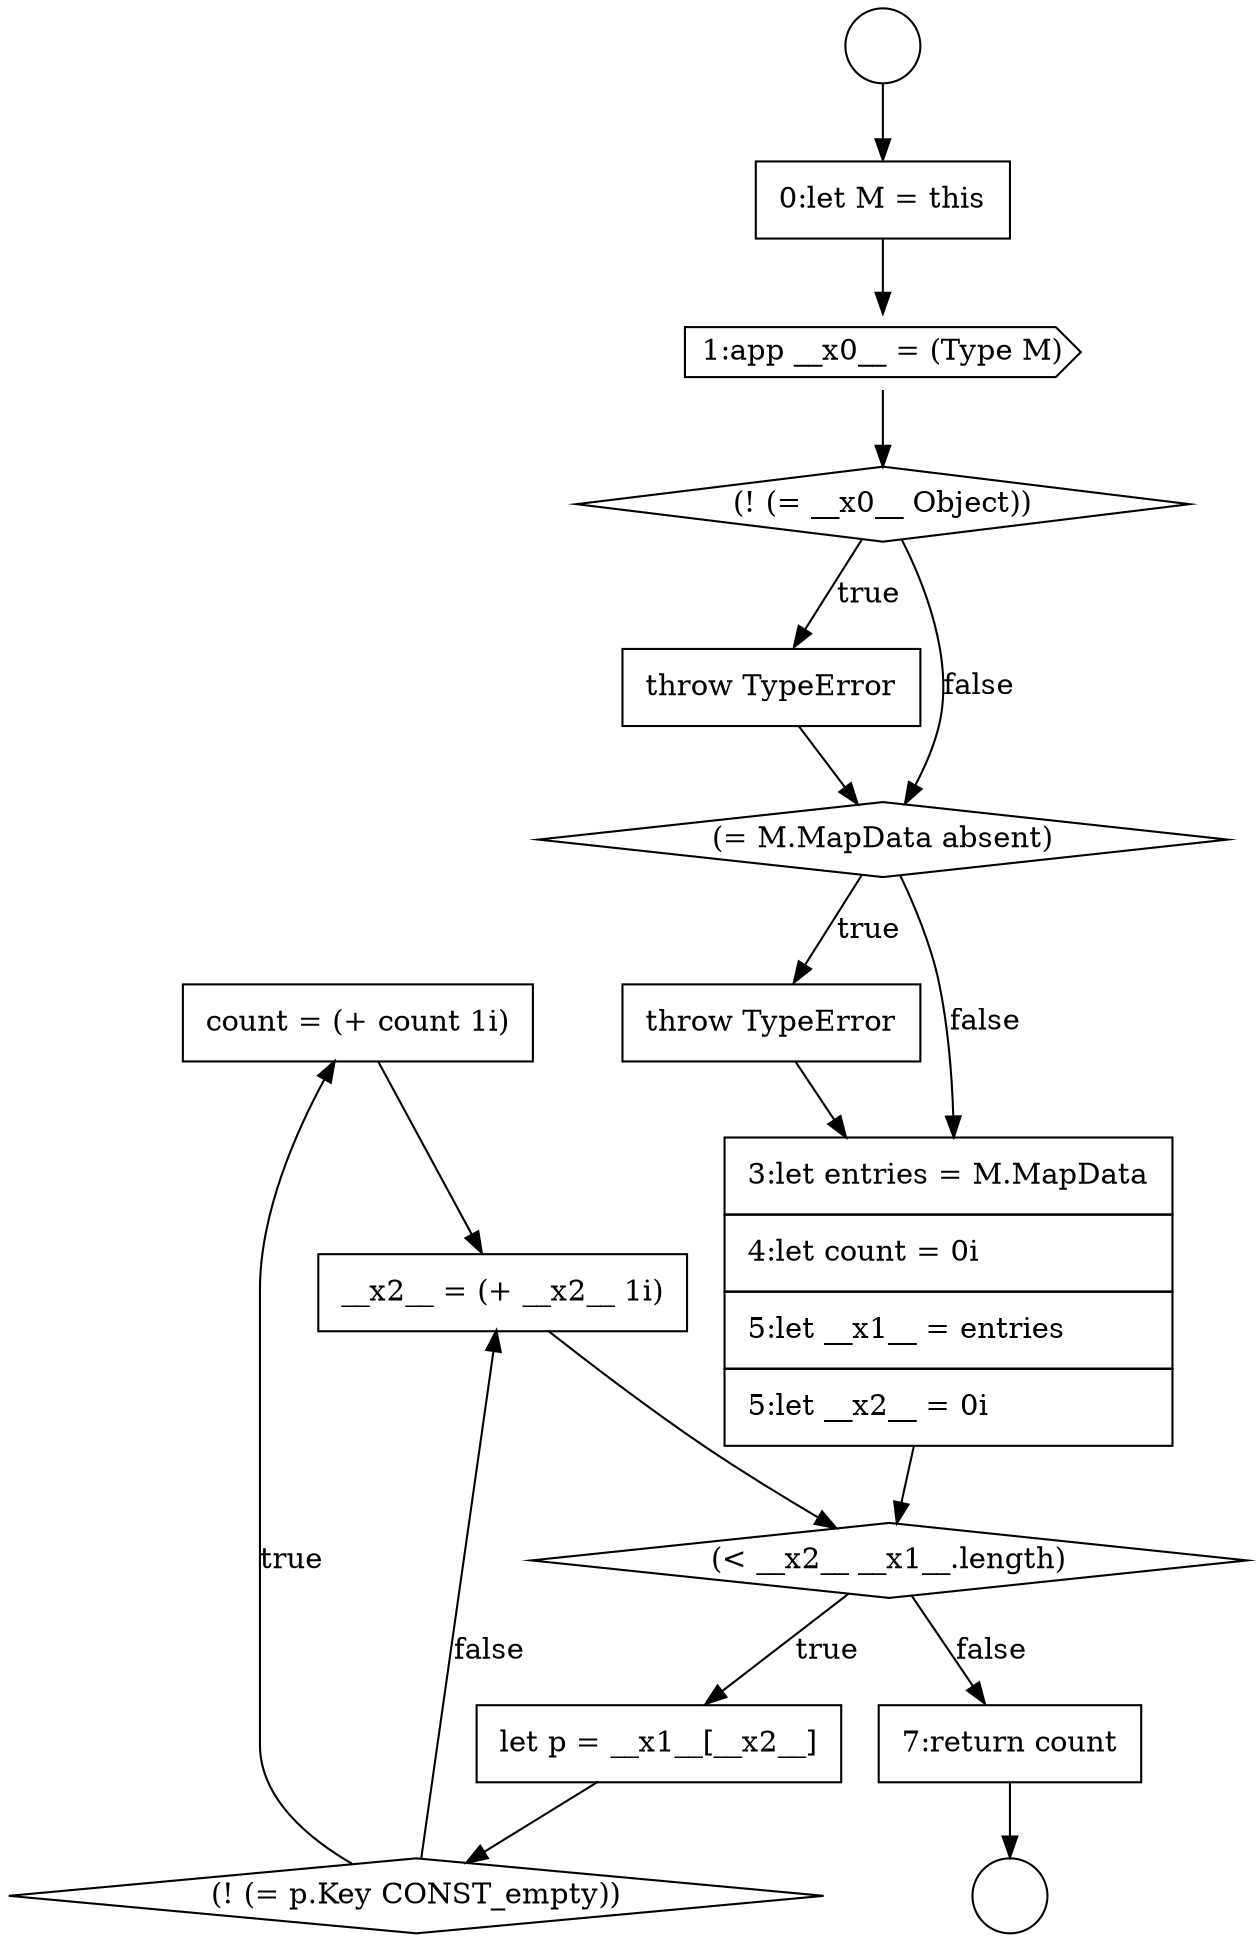 digraph {
  node16211 [shape=none, margin=0, label=<<font color="black">
    <table border="0" cellborder="1" cellspacing="0" cellpadding="10">
      <tr><td align="left">count = (+ count 1i)</td></tr>
    </table>
  </font>> color="black" fillcolor="white" style=filled]
  node16208 [shape=diamond, label=<<font color="black">(&lt; __x2__ __x1__.length)</font>> color="black" fillcolor="white" style=filled]
  node16204 [shape=none, margin=0, label=<<font color="black">
    <table border="0" cellborder="1" cellspacing="0" cellpadding="10">
      <tr><td align="left">throw TypeError</td></tr>
    </table>
  </font>> color="black" fillcolor="white" style=filled]
  node16200 [shape=circle label=" " color="black" fillcolor="white" style=filled]
  node16201 [shape=none, margin=0, label=<<font color="black">
    <table border="0" cellborder="1" cellspacing="0" cellpadding="10">
      <tr><td align="left">0:let M = this</td></tr>
    </table>
  </font>> color="black" fillcolor="white" style=filled]
  node16202 [shape=cds, label=<<font color="black">1:app __x0__ = (Type M)</font>> color="black" fillcolor="white" style=filled]
  node16206 [shape=none, margin=0, label=<<font color="black">
    <table border="0" cellborder="1" cellspacing="0" cellpadding="10">
      <tr><td align="left">throw TypeError</td></tr>
    </table>
  </font>> color="black" fillcolor="white" style=filled]
  node16207 [shape=none, margin=0, label=<<font color="black">
    <table border="0" cellborder="1" cellspacing="0" cellpadding="10">
      <tr><td align="left">3:let entries = M.MapData</td></tr>
      <tr><td align="left">4:let count = 0i</td></tr>
      <tr><td align="left">5:let __x1__ = entries</td></tr>
      <tr><td align="left">5:let __x2__ = 0i</td></tr>
    </table>
  </font>> color="black" fillcolor="white" style=filled]
  node16203 [shape=diamond, label=<<font color="black">(! (= __x0__ Object))</font>> color="black" fillcolor="white" style=filled]
  node16210 [shape=diamond, label=<<font color="black">(! (= p.Key CONST_empty))</font>> color="black" fillcolor="white" style=filled]
  node16205 [shape=diamond, label=<<font color="black">(= M.MapData absent)</font>> color="black" fillcolor="white" style=filled]
  node16199 [shape=circle label=" " color="black" fillcolor="white" style=filled]
  node16209 [shape=none, margin=0, label=<<font color="black">
    <table border="0" cellborder="1" cellspacing="0" cellpadding="10">
      <tr><td align="left">let p = __x1__[__x2__]</td></tr>
    </table>
  </font>> color="black" fillcolor="white" style=filled]
  node16212 [shape=none, margin=0, label=<<font color="black">
    <table border="0" cellborder="1" cellspacing="0" cellpadding="10">
      <tr><td align="left">__x2__ = (+ __x2__ 1i)</td></tr>
    </table>
  </font>> color="black" fillcolor="white" style=filled]
  node16213 [shape=none, margin=0, label=<<font color="black">
    <table border="0" cellborder="1" cellspacing="0" cellpadding="10">
      <tr><td align="left">7:return count</td></tr>
    </table>
  </font>> color="black" fillcolor="white" style=filled]
  node16210 -> node16211 [label=<<font color="black">true</font>> color="black"]
  node16210 -> node16212 [label=<<font color="black">false</font>> color="black"]
  node16209 -> node16210 [ color="black"]
  node16213 -> node16200 [ color="black"]
  node16199 -> node16201 [ color="black"]
  node16212 -> node16208 [ color="black"]
  node16203 -> node16204 [label=<<font color="black">true</font>> color="black"]
  node16203 -> node16205 [label=<<font color="black">false</font>> color="black"]
  node16201 -> node16202 [ color="black"]
  node16207 -> node16208 [ color="black"]
  node16211 -> node16212 [ color="black"]
  node16205 -> node16206 [label=<<font color="black">true</font>> color="black"]
  node16205 -> node16207 [label=<<font color="black">false</font>> color="black"]
  node16202 -> node16203 [ color="black"]
  node16206 -> node16207 [ color="black"]
  node16208 -> node16209 [label=<<font color="black">true</font>> color="black"]
  node16208 -> node16213 [label=<<font color="black">false</font>> color="black"]
  node16204 -> node16205 [ color="black"]
}
